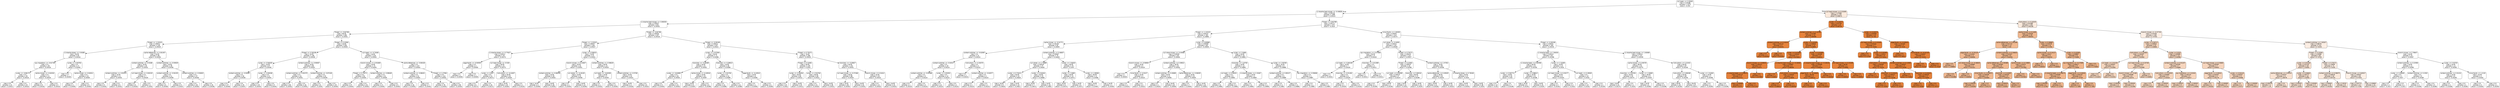 digraph Tree {
node [shape=box, style="filled, rounded", color="black", fontname=helvetica] ;
edge [fontname=helvetica] ;
0 [label="LLC-loads <= 2.20302\nmae = 0.25186\nsamples = 1575\nvalue = -0.254", fillcolor="#e5813900"] ;
1 [label="L1-dcache-load-misses <= -0.40828\nmae = 0.00118\nsamples = 1396\nvalue = -0.25414", fillcolor="#e5813900"] ;
0 -> 1 [labeldistance=2.5, labelangle=45, headlabel="True"] ;
2 [label="L1-dcache-load-misses <= -0.89293\nmae = 0.00027\nsamples = 921\nvalue = -0.25432", fillcolor="#e5813900"] ;
1 -> 2 ;
3 [label="Thread <= -0.82798\nmae = 9e-05\nsamples = 484\nvalue = -0.25451", fillcolor="#e5813900"] ;
2 -> 3 ;
4 [label="Thread <= -1.22315\nmae = 0.00011\nsamples = 129\nvalue = -0.25429", fillcolor="#e5813900"] ;
3 -> 4 ;
5 [label="L1-dcache-stores <= -0.9285\nmae = 3e-05\nsamples = 63\nvalue = -0.25416", fillcolor="#e5813900"] ;
4 -> 5 ;
6 [label="cpu-migrations <= -0.61748\nmae = 0.0\nsamples = 46\nvalue = -0.25416", fillcolor="#e5813900"] ;
5 -> 6 ;
7 [label="cycles <= -0.96173\nmae = 0.0\nsamples = 35\nvalue = -0.25416", fillcolor="#e5813900"] ;
6 -> 7 ;
8 [label="mae = 0.0\nsamples = 12\nvalue = -0.25417", fillcolor="#e5813900"] ;
7 -> 8 ;
9 [label="mae = 0.0\nsamples = 23\nvalue = -0.25416", fillcolor="#e5813900"] ;
7 -> 9 ;
10 [label="cache-misses <= -0.62034\nmae = 0.0\nsamples = 11\nvalue = -0.25416", fillcolor="#e5813900"] ;
6 -> 10 ;
11 [label="mae = 0.0\nsamples = 8\nvalue = -0.25416", fillcolor="#e5813900"] ;
10 -> 11 ;
12 [label="mae = 0.0\nsamples = 3\nvalue = -0.25416", fillcolor="#e5813900"] ;
10 -> 12 ;
13 [label="cycles <= -0.93781\nmae = 0.0\nsamples = 17\nvalue = -0.25405", fillcolor="#e5813900"] ;
5 -> 13 ;
14 [label="mae = 0.0\nsamples = 7\nvalue = -0.25405", fillcolor="#e5813900"] ;
13 -> 14 ;
15 [label="cache-misses <= -0.62811\nmae = 0.0\nsamples = 10\nvalue = -0.25405", fillcolor="#e5813900"] ;
13 -> 15 ;
16 [label="mae = 0.0\nsamples = 1\nvalue = -0.25405", fillcolor="#e5813900"] ;
15 -> 16 ;
17 [label="mae = 0.0\nsamples = 9\nvalue = -0.25405", fillcolor="#e5813900"] ;
15 -> 17 ;
18 [label="cache-references <= -0.81457\nmae = 2e-05\nsamples = 66\nvalue = -0.25436", fillcolor="#e5813900"] ;
4 -> 18 ;
19 [label="context-switches <= -0.9188\nmae = 1e-05\nsamples = 18\nvalue = -0.25431", fillcolor="#e5813900"] ;
18 -> 19 ;
20 [label="context-switches <= -0.92321\nmae = 1e-05\nsamples = 11\nvalue = -0.25432", fillcolor="#e5813900"] ;
19 -> 20 ;
21 [label="mae = 0.0\nsamples = 5\nvalue = -0.25432", fillcolor="#e5813900"] ;
20 -> 21 ;
22 [label="mae = 0.0\nsamples = 6\nvalue = -0.25431", fillcolor="#e5813900"] ;
20 -> 22 ;
23 [label="LLC-load-misses <= -0.65233\nmae = 0.0\nsamples = 7\nvalue = -0.25429", fillcolor="#e5813900"] ;
19 -> 23 ;
24 [label="mae = 0.0\nsamples = 6\nvalue = -0.25429", fillcolor="#e5813900"] ;
23 -> 24 ;
25 [label="mae = 0.0\nsamples = 1\nvalue = -0.2543", fillcolor="#e5813900"] ;
23 -> 25 ;
26 [label="context-switches <= -0.93929\nmae = 1e-05\nsamples = 48\nvalue = -0.25436", fillcolor="#e5813900"] ;
18 -> 26 ;
27 [label="context-switches <= -0.94155\nmae = 0.0\nsamples = 11\nvalue = -0.25438", fillcolor="#e5813900"] ;
26 -> 27 ;
28 [label="mae = 0.0\nsamples = 6\nvalue = -0.25438", fillcolor="#e5813900"] ;
27 -> 28 ;
29 [label="mae = 0.0\nsamples = 5\nvalue = -0.25437", fillcolor="#e5813900"] ;
27 -> 29 ;
30 [label="context-switches <= -0.93653\nmae = 0.0\nsamples = 37\nvalue = -0.25436", fillcolor="#e5813900"] ;
26 -> 30 ;
31 [label="mae = 0.0\nsamples = 18\nvalue = -0.25436", fillcolor="#e5813900"] ;
30 -> 31 ;
32 [label="mae = 0.0\nsamples = 19\nvalue = -0.25436", fillcolor="#e5813900"] ;
30 -> 32 ;
33 [label="Thread <= 0.22581\nmae = 2e-05\nsamples = 355\nvalue = -0.25453", fillcolor="#e5813900"] ;
3 -> 33 ;
34 [label="Thread <= -0.30108\nmae = 2e-05\nsamples = 136\nvalue = -0.25449", fillcolor="#e5813900"] ;
33 -> 34 ;
35 [label="cycles <= -0.94045\nmae = 1e-05\nsamples = 67\nvalue = -0.25448", fillcolor="#e5813900"] ;
34 -> 35 ;
36 [label="context-switches <= -0.92997\nmae = 0.0\nsamples = 46\nvalue = -0.25448", fillcolor="#e5813900"] ;
35 -> 36 ;
37 [label="mae = 0.0\nsamples = 27\nvalue = -0.25448", fillcolor="#e5813900"] ;
36 -> 37 ;
38 [label="mae = 0.0\nsamples = 19\nvalue = -0.25447", fillcolor="#e5813900"] ;
36 -> 38 ;
39 [label="cycles <= -0.93038\nmae = 0.0\nsamples = 21\nvalue = -0.25444", fillcolor="#e5813900"] ;
35 -> 39 ;
40 [label="mae = 0.0\nsamples = 16\nvalue = -0.25444", fillcolor="#e5813900"] ;
39 -> 40 ;
41 [label="mae = 0.0\nsamples = 5\nvalue = -0.25444", fillcolor="#e5813900"] ;
39 -> 41 ;
42 [label="context-switches <= -0.90067\nmae = 1e-05\nsamples = 69\nvalue = -0.25451", fillcolor="#e5813900"] ;
34 -> 42 ;
43 [label="context-switches <= -0.92375\nmae = 0.0\nsamples = 44\nvalue = -0.25451", fillcolor="#e5813900"] ;
42 -> 43 ;
44 [label="mae = 0.0\nsamples = 28\nvalue = -0.25452", fillcolor="#e5813900"] ;
43 -> 44 ;
45 [label="mae = 0.0\nsamples = 16\nvalue = -0.25451", fillcolor="#e5813900"] ;
43 -> 45 ;
46 [label="context-switches <= -0.87428\nmae = 0.0\nsamples = 25\nvalue = -0.25449", fillcolor="#e5813900"] ;
42 -> 46 ;
47 [label="mae = 0.0\nsamples = 6\nvalue = -0.2545", fillcolor="#e5813900"] ;
46 -> 47 ;
48 [label="mae = 0.0\nsamples = 19\nvalue = -0.25449", fillcolor="#e5813900"] ;
46 -> 48 ;
49 [label="LLC-loads <= -0.73282\nmae = 1e-05\nsamples = 219\nvalue = -0.25454", fillcolor="#e5813900"] ;
33 -> 49 ;
50 [label="branch-misses <= -0.91669\nmae = 1e-05\nsamples = 72\nvalue = -0.25454", fillcolor="#e5813900"] ;
49 -> 50 ;
51 [label="Thread <= 0.75271\nmae = 0.0\nsamples = 50\nvalue = -0.25454", fillcolor="#e5813900"] ;
50 -> 51 ;
52 [label="mae = 0.0\nsamples = 27\nvalue = -0.25454", fillcolor="#e5813900"] ;
51 -> 52 ;
53 [label="mae = 0.0\nsamples = 23\nvalue = -0.25455", fillcolor="#e5813900"] ;
51 -> 53 ;
54 [label="context-switches <= -0.89648\nmae = 0.0\nsamples = 22\nvalue = -0.25455", fillcolor="#e5813900"] ;
50 -> 54 ;
55 [label="mae = 0.0\nsamples = 17\nvalue = -0.25455", fillcolor="#e5813900"] ;
54 -> 55 ;
56 [label="mae = 0.0\nsamples = 5\nvalue = -0.25455", fillcolor="#e5813900"] ;
54 -> 56 ;
57 [label="cache-references <= -0.80428\nmae = 0.0\nsamples = 147\nvalue = -0.25453", fillcolor="#e5813900"] ;
49 -> 57 ;
58 [label="context-switches <= -0.88401\nmae = 0.0\nsamples = 23\nvalue = -0.25452", fillcolor="#e5813900"] ;
57 -> 58 ;
59 [label="mae = 0.0\nsamples = 16\nvalue = -0.25452", fillcolor="#e5813900"] ;
58 -> 59 ;
60 [label="mae = 0.0\nsamples = 7\nvalue = -0.25452", fillcolor="#e5813900"] ;
58 -> 60 ;
61 [label="Thread <= 1.27961\nmae = 0.0\nsamples = 124\nvalue = -0.25453", fillcolor="#e5813900"] ;
57 -> 61 ;
62 [label="mae = 0.0\nsamples = 76\nvalue = -0.25453", fillcolor="#e5813900"] ;
61 -> 62 ;
63 [label="mae = 0.0\nsamples = 48\nvalue = -0.25454", fillcolor="#e5813900"] ;
61 -> 63 ;
64 [label="Thread <= -0.82798\nmae = 0.00032\nsamples = 437\nvalue = -0.25418", fillcolor="#e5813900"] ;
2 -> 64 ;
65 [label="Thread <= -1.22315\nmae = 0.00037\nsamples = 100\nvalue = -0.25327", fillcolor="#e5813900"] ;
64 -> 65 ;
66 [label="L1-dcache-stores <= -0.77627\nmae = 0.00011\nsamples = 43\nvalue = -0.25272", fillcolor="#e5813900"] ;
65 -> 66 ;
67 [label="page-faults <= -0.50559\nmae = 0.0\nsamples = 2\nvalue = -0.25405", fillcolor="#e5813900"] ;
66 -> 67 ;
68 [label="mae = 0.0\nsamples = 1\nvalue = -0.25405", fillcolor="#e5813900"] ;
67 -> 68 ;
69 [label="mae = 0.0\nsamples = 1\nvalue = -0.25405", fillcolor="#e5813900"] ;
67 -> 69 ;
70 [label="LLC-load-misses <= -0.528\nmae = 5e-05\nsamples = 41\nvalue = -0.25272", fillcolor="#e5813900"] ;
66 -> 70 ;
71 [label="cycles <= -0.657\nmae = 0.0\nsamples = 21\nvalue = -0.25272", fillcolor="#e5813900"] ;
70 -> 71 ;
72 [label="mae = 0.0\nsamples = 6\nvalue = -0.25273", fillcolor="#e5813900"] ;
71 -> 72 ;
73 [label="mae = 0.0\nsamples = 15\nvalue = -0.25272", fillcolor="#e5813900"] ;
71 -> 73 ;
74 [label="instructions <= -0.41837\nmae = 3e-05\nsamples = 20\nvalue = -0.25264", fillcolor="#e5813900"] ;
70 -> 74 ;
75 [label="mae = 1e-05\nsamples = 19\nvalue = -0.25264", fillcolor="#e5813900"] ;
74 -> 75 ;
76 [label="mae = 0.0\nsamples = 1\nvalue = -0.25225", fillcolor="#e5813900"] ;
74 -> 76 ;
77 [label="cycles <= -0.59023\nmae = 7e-05\nsamples = 57\nvalue = -0.25351", fillcolor="#e5813900"] ;
65 -> 77 ;
78 [label="branch-misses <= 0.24607\nmae = 2e-05\nsamples = 44\nvalue = -0.25351", fillcolor="#e5813900"] ;
77 -> 78 ;
79 [label="context-switches <= -0.66539\nmae = 1e-05\nsamples = 29\nvalue = -0.25352", fillcolor="#e5813900"] ;
78 -> 79 ;
80 [label="mae = 1e-05\nsamples = 3\nvalue = -0.25356", fillcolor="#e5813900"] ;
79 -> 80 ;
81 [label="mae = 1e-05\nsamples = 26\nvalue = -0.25352", fillcolor="#e5813900"] ;
79 -> 81 ;
82 [label="LLC-stores <= -0.19105\nmae = 1e-05\nsamples = 15\nvalue = -0.25348", fillcolor="#e5813900"] ;
78 -> 82 ;
83 [label="mae = 0.0\nsamples = 1\nvalue = -0.25354", fillcolor="#e5813900"] ;
82 -> 83 ;
84 [label="mae = 1e-05\nsamples = 14\nvalue = -0.25348", fillcolor="#e5813900"] ;
82 -> 84 ;
85 [label="context-switches <= -0.58629\nmae = 3e-05\nsamples = 13\nvalue = -0.25325", fillcolor="#e5813900"] ;
77 -> 85 ;
86 [label="LLC-loads <= -0.63358\nmae = 1e-05\nsamples = 3\nvalue = -0.25335", fillcolor="#e5813900"] ;
85 -> 86 ;
87 [label="mae = 0.0\nsamples = 1\nvalue = -0.25332", fillcolor="#e5813900"] ;
86 -> 87 ;
88 [label="mae = 0.0\nsamples = 2\nvalue = -0.25335", fillcolor="#e5813900"] ;
86 -> 88 ;
89 [label="context-switches <= -0.5706\nmae = 1e-05\nsamples = 10\nvalue = -0.25324", fillcolor="#e5813900"] ;
85 -> 89 ;
90 [label="mae = 1e-05\nsamples = 4\nvalue = -0.25326", fillcolor="#e5813900"] ;
89 -> 90 ;
91 [label="mae = 0.0\nsamples = 6\nvalue = -0.25324", fillcolor="#e5813900"] ;
89 -> 91 ;
92 [label="Thread <= -0.30108\nmae = 0.00011\nsamples = 337\nvalue = -0.25421", fillcolor="#e5813900"] ;
64 -> 92 ;
93 [label="cycles <= -0.57594\nmae = 5e-05\nsamples = 71\nvalue = -0.25396", fillcolor="#e5813900"] ;
92 -> 93 ;
94 [label="branches <= -0.28268\nmae = 2e-05\nsamples = 41\nvalue = -0.25402", fillcolor="#e5813900"] ;
93 -> 94 ;
95 [label="cycles <= -0.62885\nmae = 0.0\nsamples = 26\nvalue = -0.25403", fillcolor="#e5813900"] ;
94 -> 95 ;
96 [label="mae = 0.0\nsamples = 5\nvalue = -0.25403", fillcolor="#e5813900"] ;
95 -> 96 ;
97 [label="mae = 0.0\nsamples = 21\nvalue = -0.25403", fillcolor="#e5813900"] ;
95 -> 97 ;
98 [label="cache-misses <= -0.40916\nmae = 1e-05\nsamples = 15\nvalue = -0.25397", fillcolor="#e5813900"] ;
94 -> 98 ;
99 [label="mae = 1e-05\nsamples = 9\nvalue = -0.25397", fillcolor="#e5813900"] ;
98 -> 99 ;
100 [label="mae = 0.0\nsamples = 6\nvalue = -0.25396", fillcolor="#e5813900"] ;
98 -> 100 ;
101 [label="branches <= -0.39813\nmae = 1e-05\nsamples = 30\nvalue = -0.25389", fillcolor="#e5813900"] ;
93 -> 101 ;
102 [label="cycles <= -0.52781\nmae = 0.0\nsamples = 24\nvalue = -0.25389", fillcolor="#e5813900"] ;
101 -> 102 ;
103 [label="mae = 0.0\nsamples = 12\nvalue = -0.25389", fillcolor="#e5813900"] ;
102 -> 103 ;
104 [label="mae = 0.0\nsamples = 12\nvalue = -0.25389", fillcolor="#e5813900"] ;
102 -> 104 ;
105 [label="page-faults <= -0.43522\nmae = 1e-05\nsamples = 6\nvalue = -0.25395", fillcolor="#e5813900"] ;
101 -> 105 ;
106 [label="mae = 0.0\nsamples = 1\nvalue = -0.25393", fillcolor="#e5813900"] ;
105 -> 106 ;
107 [label="mae = 0.0\nsamples = 5\nvalue = -0.25395", fillcolor="#e5813900"] ;
105 -> 107 ;
108 [label="Thread <= 0.75271\nmae = 7e-05\nsamples = 266\nvalue = -0.25423", fillcolor="#e5813900"] ;
92 -> 108 ;
109 [label="Thread <= 0.22581\nmae = 5e-05\nsamples = 135\nvalue = -0.2542", fillcolor="#e5813900"] ;
108 -> 109 ;
110 [label="cycles <= -0.56354\nmae = 3e-05\nsamples = 66\nvalue = -0.25412", fillcolor="#e5813900"] ;
109 -> 110 ;
111 [label="mae = 0.0\nsamples = 23\nvalue = -0.2542", fillcolor="#e5813900"] ;
110 -> 111 ;
112 [label="mae = 1e-05\nsamples = 43\nvalue = -0.25411", fillcolor="#e5813900"] ;
110 -> 112 ;
113 [label="cycles <= -0.52764\nmae = 3e-05\nsamples = 69\nvalue = -0.25421", fillcolor="#e5813900"] ;
109 -> 113 ;
114 [label="mae = 0.0\nsamples = 21\nvalue = -0.25428", fillcolor="#e5813900"] ;
113 -> 114 ;
115 [label="mae = 1e-05\nsamples = 48\nvalue = -0.25421", fillcolor="#e5813900"] ;
113 -> 115 ;
116 [label="branches <= -0.35827\nmae = 4e-05\nsamples = 131\nvalue = -0.25431", fillcolor="#e5813900"] ;
108 -> 116 ;
117 [label="LLC-load-misses <= -0.37466\nmae = 3e-05\nsamples = 88\nvalue = -0.25434", fillcolor="#e5813900"] ;
116 -> 117 ;
118 [label="mae = 1e-05\nsamples = 46\nvalue = -0.25435", fillcolor="#e5813900"] ;
117 -> 118 ;
119 [label="mae = 1e-05\nsamples = 42\nvalue = -0.25431", fillcolor="#e5813900"] ;
117 -> 119 ;
120 [label="branch-misses <= 0.31612\nmae = 1e-05\nsamples = 43\nvalue = -0.25423", fillcolor="#e5813900"] ;
116 -> 120 ;
121 [label="mae = 0.0\nsamples = 12\nvalue = -0.25425", fillcolor="#e5813900"] ;
120 -> 121 ;
122 [label="mae = 1e-05\nsamples = 31\nvalue = -0.25423", fillcolor="#e5813900"] ;
120 -> 122 ;
123 [label="Thread <= -0.82798\nmae = 0.00171\nsamples = 475\nvalue = -0.2524", fillcolor="#e5813900"] ;
1 -> 123 ;
124 [label="Thread <= -1.22315\nmae = 0.00222\nsamples = 161\nvalue = -0.24892", fillcolor="#e5813900"] ;
123 -> 124 ;
125 [label="cache-misses <= -0.31771\nmae = 0.00192\nsamples = 92\nvalue = -0.24635", fillcolor="#e5813900"] ;
124 -> 125 ;
126 [label="context-switches <= -0.62997\nmae = 0.0\nsamples = 22\nvalue = -0.25224", fillcolor="#e5813900"] ;
125 -> 126 ;
127 [label="context-switches <= -0.63317\nmae = 0.0\nsamples = 19\nvalue = -0.25224", fillcolor="#e5813900"] ;
126 -> 127 ;
128 [label="context-switches <= -0.63388\nmae = 0.0\nsamples = 5\nvalue = -0.25224", fillcolor="#e5813900"] ;
127 -> 128 ;
129 [label="mae = 0.0\nsamples = 1\nvalue = -0.25225", fillcolor="#e5813900"] ;
128 -> 129 ;
130 [label="mae = 0.0\nsamples = 4\nvalue = -0.25224", fillcolor="#e5813900"] ;
128 -> 130 ;
131 [label="cycles <= -0.55351\nmae = 0.0\nsamples = 14\nvalue = -0.25224", fillcolor="#e5813900"] ;
127 -> 131 ;
132 [label="mae = 0.0\nsamples = 12\nvalue = -0.25224", fillcolor="#e5813900"] ;
131 -> 132 ;
133 [label="mae = 0.0\nsamples = 2\nvalue = -0.25224", fillcolor="#e5813900"] ;
131 -> 133 ;
134 [label="instructions <= -0.26375\nmae = 0.0\nsamples = 3\nvalue = -0.25223", fillcolor="#e5813900"] ;
126 -> 134 ;
135 [label="mae = 0.0\nsamples = 1\nvalue = -0.25222", fillcolor="#e5813900"] ;
134 -> 135 ;
136 [label="context-switches <= -0.62977\nmae = 0.0\nsamples = 2\nvalue = -0.25223", fillcolor="#e5813900"] ;
134 -> 136 ;
137 [label="mae = 0.0\nsamples = 1\nvalue = -0.25223", fillcolor="#e5813900"] ;
136 -> 137 ;
138 [label="mae = 0.0\nsamples = 1\nvalue = -0.25223", fillcolor="#e5813900"] ;
136 -> 138 ;
139 [label="context-switches <= 0.46837\nmae = 0.00067\nsamples = 70\nvalue = -0.24628", fillcolor="#e5813900"] ;
125 -> 139 ;
140 [label="LLC-stores <= 1.73889\nmae = 0.00019\nsamples = 47\nvalue = -0.24635", fillcolor="#e5813900"] ;
139 -> 140 ;
141 [label="cycles <= 0.70221\nmae = 3e-05\nsamples = 24\nvalue = -0.24628", fillcolor="#e5813900"] ;
140 -> 141 ;
142 [label="mae = 1e-05\nsamples = 9\nvalue = -0.24633", fillcolor="#e5813900"] ;
141 -> 142 ;
143 [label="mae = 1e-05\nsamples = 15\nvalue = -0.24627", fillcolor="#e5813900"] ;
141 -> 143 ;
144 [label="cycles <= 0.61944\nmae = 2e-05\nsamples = 23\nvalue = -0.24668", fillcolor="#e5813900"] ;
140 -> 144 ;
145 [label="mae = 1e-05\nsamples = 7\nvalue = -0.24672", fillcolor="#e5813900"] ;
144 -> 145 ;
146 [label="mae = 1e-05\nsamples = 16\nvalue = -0.24667", fillcolor="#e5813900"] ;
144 -> 146 ;
147 [label="cycles <= 1.04643\nmae = 4e-05\nsamples = 23\nvalue = -0.2447", fillcolor="#e5813900"] ;
139 -> 147 ;
148 [label="cycles <= 1.0383\nmae = 2e-05\nsamples = 12\nvalue = -0.24472", fillcolor="#e5813900"] ;
147 -> 148 ;
149 [label="mae = 1e-05\nsamples = 6\nvalue = -0.24474", fillcolor="#e5813900"] ;
148 -> 149 ;
150 [label="mae = 1e-05\nsamples = 6\nvalue = -0.24471", fillcolor="#e5813900"] ;
148 -> 150 ;
151 [label="cycles <= 1.05584\nmae = 3e-05\nsamples = 11\nvalue = -0.24466", fillcolor="#e5813900"] ;
147 -> 151 ;
152 [label="mae = 1e-05\nsamples = 7\nvalue = -0.24467", fillcolor="#e5813900"] ;
151 -> 152 ;
153 [label="mae = 2e-05\nsamples = 4\nvalue = -0.24459", fillcolor="#e5813900"] ;
151 -> 153 ;
154 [label="cycles <= 0.83986\nmae = 0.00058\nsamples = 69\nvalue = -0.25003", fillcolor="#e5813900"] ;
124 -> 154 ;
155 [label="LLC-store-misses <= -0.34585\nmae = 0.00035\nsamples = 49\nvalue = -0.25004", fillcolor="#e5813900"] ;
154 -> 155 ;
156 [label="branch-misses <= -0.56963\nmae = 1e-05\nsamples = 5\nvalue = -0.25324", fillcolor="#e5813900"] ;
155 -> 156 ;
157 [label="mae = 0.0\nsamples = 1\nvalue = -0.25329", fillcolor="#e5813900"] ;
156 -> 157 ;
158 [label="minor-faults <= -0.5227\nmae = 1e-05\nsamples = 4\nvalue = -0.25323", fillcolor="#e5813900"] ;
156 -> 158 ;
159 [label="mae = 0.0\nsamples = 1\nvalue = -0.25324", fillcolor="#e5813900"] ;
158 -> 159 ;
160 [label="mae = 0.0\nsamples = 3\nvalue = -0.25323", fillcolor="#e5813900"] ;
158 -> 160 ;
161 [label="context-switches <= 0.49922\nmae = 3e-05\nsamples = 44\nvalue = -0.25004", fillcolor="#e5813900"] ;
155 -> 161 ;
162 [label="context-switches <= 0.43698\nmae = 2e-05\nsamples = 21\nvalue = -0.25006", fillcolor="#e5813900"] ;
161 -> 162 ;
163 [label="mae = 0.0\nsamples = 1\nvalue = -0.25025", fillcolor="#e5813900"] ;
162 -> 163 ;
164 [label="mae = 2e-05\nsamples = 20\nvalue = -0.25006", fillcolor="#e5813900"] ;
162 -> 164 ;
165 [label="cache-references <= -0.06005\nmae = 1e-05\nsamples = 23\nvalue = -0.25003", fillcolor="#e5813900"] ;
161 -> 165 ;
166 [label="mae = 0.0\nsamples = 7\nvalue = -0.25004", fillcolor="#e5813900"] ;
165 -> 166 ;
167 [label="mae = 1e-05\nsamples = 16\nvalue = -0.25002", fillcolor="#e5813900"] ;
165 -> 167 ;
168 [label="cycles <= 1.0468\nmae = 2e-05\nsamples = 20\nvalue = -0.24891", fillcolor="#e5813900"] ;
154 -> 168 ;
169 [label="branches <= 1.10792\nmae = 1e-05\nsamples = 12\nvalue = -0.24892", fillcolor="#e5813900"] ;
168 -> 169 ;
170 [label="LLC-loads <= 0.09201\nmae = 0.0\nsamples = 8\nvalue = -0.24892", fillcolor="#e5813900"] ;
169 -> 170 ;
171 [label="mae = 0.0\nsamples = 6\nvalue = -0.24892", fillcolor="#e5813900"] ;
170 -> 171 ;
172 [label="mae = 0.0\nsamples = 2\nvalue = -0.24891", fillcolor="#e5813900"] ;
170 -> 172 ;
173 [label="L1-dcache-stores <= 2.15467\nmae = 1e-05\nsamples = 4\nvalue = -0.24893", fillcolor="#e5813900"] ;
169 -> 173 ;
174 [label="mae = 0.0\nsamples = 3\nvalue = -0.24893", fillcolor="#e5813900"] ;
173 -> 174 ;
175 [label="mae = 0.0\nsamples = 1\nvalue = -0.24895", fillcolor="#e5813900"] ;
173 -> 175 ;
176 [label="cycles <= 1.05784\nmae = 1e-05\nsamples = 8\nvalue = -0.24889", fillcolor="#e5813900"] ;
168 -> 176 ;
177 [label="context-switches <= 0.85227\nmae = 0.0\nsamples = 6\nvalue = -0.24889", fillcolor="#e5813900"] ;
176 -> 177 ;
178 [label="mae = 0.0\nsamples = 2\nvalue = -0.2489", fillcolor="#e5813900"] ;
177 -> 178 ;
179 [label="mae = 0.0\nsamples = 4\nvalue = -0.24889", fillcolor="#e5813900"] ;
177 -> 179 ;
180 [label="cpu-migrations <= -0.59696\nmae = 0.0\nsamples = 2\nvalue = -0.24887", fillcolor="#e5813900"] ;
176 -> 180 ;
181 [label="mae = 0.0\nsamples = 1\nvalue = -0.24887", fillcolor="#e5813900"] ;
180 -> 181 ;
182 [label="mae = 0.0\nsamples = 1\nvalue = -0.24887", fillcolor="#e5813900"] ;
180 -> 182 ;
183 [label="minor-faults <= 1.00355\nmae = 0.00052\nsamples = 314\nvalue = -0.25274", fillcolor="#e5813900"] ;
123 -> 183 ;
184 [label="LLC-stores <= -0.4055\nmae = 0.00021\nsamples = 131\nvalue = -0.25328", fillcolor="#e5813900"] ;
183 -> 184 ;
185 [label="cpu-migrations <= -0.37858\nmae = 5e-05\nsamples = 9\nvalue = -0.25429", fillcolor="#e5813900"] ;
184 -> 185 ;
186 [label="LLC-loads <= -0.56108\nmae = 1e-05\nsamples = 7\nvalue = -0.25429", fillcolor="#e5813900"] ;
185 -> 186 ;
187 [label="mae = 0.0\nsamples = 1\nvalue = -0.25421", fillcolor="#e5813900"] ;
186 -> 187 ;
188 [label="branches <= -0.51492\nmae = 0.0\nsamples = 6\nvalue = -0.25429", fillcolor="#e5813900"] ;
186 -> 188 ;
189 [label="mae = 0.0\nsamples = 1\nvalue = -0.25429", fillcolor="#e5813900"] ;
188 -> 189 ;
190 [label="mae = 0.0\nsamples = 5\nvalue = -0.25429", fillcolor="#e5813900"] ;
188 -> 190 ;
191 [label="branches <= -0.51389\nmae = 0.0\nsamples = 2\nvalue = -0.25411", fillcolor="#e5813900"] ;
185 -> 191 ;
192 [label="mae = 0.0\nsamples = 1\nvalue = -0.25411", fillcolor="#e5813900"] ;
191 -> 192 ;
193 [label="mae = 0.0\nsamples = 1\nvalue = -0.25411", fillcolor="#e5813900"] ;
191 -> 193 ;
194 [label="Thread <= 0.75271\nmae = 0.00015\nsamples = 122\nvalue = -0.25327", fillcolor="#e5813900"] ;
184 -> 194 ;
195 [label="Thread <= 0.22581\nmae = 0.00015\nsamples = 32\nvalue = -0.25298", fillcolor="#e5813900"] ;
194 -> 195 ;
196 [label="LLC-loads <= 0.05599\nmae = 0.00013\nsamples = 5\nvalue = -0.25247", fillcolor="#e5813900"] ;
195 -> 196 ;
197 [label="mae = 0.0\nsamples = 1\nvalue = -0.25199", fillcolor="#e5813900"] ;
196 -> 197 ;
198 [label="mae = 4e-05\nsamples = 4\nvalue = -0.25248", fillcolor="#e5813900"] ;
196 -> 198 ;
199 [label="branches <= 0.90016\nmae = 6e-05\nsamples = 27\nvalue = -0.25298", fillcolor="#e5813900"] ;
195 -> 199 ;
200 [label="mae = 1e-05\nsamples = 12\nvalue = -0.2531", fillcolor="#e5813900"] ;
199 -> 200 ;
201 [label="mae = 1e-05\nsamples = 15\nvalue = -0.25297", fillcolor="#e5813900"] ;
199 -> 201 ;
202 [label="context-switches <= 1.47351\nmae = 7e-05\nsamples = 90\nvalue = -0.25336", fillcolor="#e5813900"] ;
194 -> 202 ;
203 [label="cache-references <= 0.45929\nmae = 3e-05\nsamples = 43\nvalue = -0.25324", fillcolor="#e5813900"] ;
202 -> 203 ;
204 [label="mae = 2e-05\nsamples = 21\nvalue = -0.25328", fillcolor="#e5813900"] ;
203 -> 204 ;
205 [label="mae = 1e-05\nsamples = 22\nvalue = -0.25323", fillcolor="#e5813900"] ;
203 -> 205 ;
206 [label="L1-dcache-stores <= 0.78346\nmae = 2e-05\nsamples = 47\nvalue = -0.2534", fillcolor="#e5813900"] ;
202 -> 206 ;
207 [label="mae = 1e-05\nsamples = 11\nvalue = -0.25343", fillcolor="#e5813900"] ;
206 -> 207 ;
208 [label="mae = 1e-05\nsamples = 36\nvalue = -0.2534", fillcolor="#e5813900"] ;
206 -> 208 ;
209 [label="Thread <= -0.30108\nmae = 0.00031\nsamples = 183\nvalue = -0.25244", fillcolor="#e5813900"] ;
183 -> 209 ;
210 [label="L1-dcache-loads <= 1.50034\nmae = 0.00014\nsamples = 62\nvalue = -0.25188", fillcolor="#e5813900"] ;
209 -> 210 ;
211 [label="L1-dcache-loads <= 0.82596\nmae = 6e-05\nsamples = 41\nvalue = -0.25193", fillcolor="#e5813900"] ;
210 -> 211 ;
212 [label="cycles <= 0.83774\nmae = 1e-05\nsamples = 20\nvalue = -0.252", fillcolor="#e5813900"] ;
211 -> 212 ;
213 [label="mae = 0.0\nsamples = 13\nvalue = -0.252", fillcolor="#e5813900"] ;
212 -> 213 ;
214 [label="mae = 0.0\nsamples = 7\nvalue = -0.25199", fillcolor="#e5813900"] ;
212 -> 214 ;
215 [label="cycles <= 0.88612\nmae = 2e-05\nsamples = 21\nvalue = -0.25188", fillcolor="#e5813900"] ;
211 -> 215 ;
216 [label="mae = 1e-05\nsamples = 6\nvalue = -0.25191", fillcolor="#e5813900"] ;
215 -> 216 ;
217 [label="mae = 1e-05\nsamples = 15\nvalue = -0.25187", fillcolor="#e5813900"] ;
215 -> 217 ;
218 [label="cycles <= 1.13269\nmae = 1e-05\nsamples = 21\nvalue = -0.2516", fillcolor="#e5813900"] ;
210 -> 218 ;
219 [label="LLC-load-misses <= 0.25277\nmae = 1e-05\nsamples = 6\nvalue = -0.25161", fillcolor="#e5813900"] ;
218 -> 219 ;
220 [label="mae = 0.0\nsamples = 4\nvalue = -0.25161", fillcolor="#e5813900"] ;
219 -> 220 ;
221 [label="mae = 0.0\nsamples = 2\nvalue = -0.2516", fillcolor="#e5813900"] ;
219 -> 221 ;
222 [label="LLC-loads <= 0.19928\nmae = 0.0\nsamples = 15\nvalue = -0.2516", fillcolor="#e5813900"] ;
218 -> 222 ;
223 [label="mae = 0.0\nsamples = 13\nvalue = -0.2516", fillcolor="#e5813900"] ;
222 -> 223 ;
224 [label="mae = 0.0\nsamples = 2\nvalue = -0.25159", fillcolor="#e5813900"] ;
222 -> 224 ;
225 [label="L1-dcache-load-misses <= 1.63069\nmae = 0.00014\nsamples = 121\nvalue = -0.25249", fillcolor="#e5813900"] ;
209 -> 225 ;
226 [label="cache-misses <= 0.45078\nmae = 9e-05\nsamples = 34\nvalue = -0.25275", fillcolor="#e5813900"] ;
225 -> 226 ;
227 [label="branches <= 0.87051\nmae = 2e-05\nsamples = 25\nvalue = -0.25274", fillcolor="#e5813900"] ;
226 -> 227 ;
228 [label="mae = 1e-05\nsamples = 24\nvalue = -0.25275", fillcolor="#e5813900"] ;
227 -> 228 ;
229 [label="mae = 0.0\nsamples = 1\nvalue = -0.2525", fillcolor="#e5813900"] ;
227 -> 229 ;
230 [label="cycles <= 1.23083\nmae = 4e-05\nsamples = 9\nvalue = -0.25307", fillcolor="#e5813900"] ;
226 -> 230 ;
231 [label="mae = 1e-05\nsamples = 6\nvalue = -0.25308", fillcolor="#e5813900"] ;
230 -> 231 ;
232 [label="mae = 0.0\nsamples = 3\nvalue = -0.25298", fillcolor="#e5813900"] ;
230 -> 232 ;
233 [label="instructions <= 2.22431\nmae = 6e-05\nsamples = 87\nvalue = -0.25246", fillcolor="#e5813900"] ;
225 -> 233 ;
234 [label="instructions <= 0.98268\nmae = 5e-05\nsamples = 85\nvalue = -0.25246", fillcolor="#e5813900"] ;
233 -> 234 ;
235 [label="mae = 3e-05\nsamples = 18\nvalue = -0.25238", fillcolor="#e5813900"] ;
234 -> 235 ;
236 [label="mae = 5e-05\nsamples = 67\nvalue = -0.25247", fillcolor="#e5813900"] ;
234 -> 236 ;
237 [label="cycles <= 1.31063\nmae = 1e-05\nsamples = 2\nvalue = -0.25298", fillcolor="#e5813900"] ;
233 -> 237 ;
238 [label="mae = 0.0\nsamples = 1\nvalue = -0.25299", fillcolor="#e5813900"] ;
237 -> 238 ;
239 [label="mae = 0.0\nsamples = 1\nvalue = -0.25296", fillcolor="#e5813900"] ;
237 -> 239 ;
240 [label="LLC-load-misses <= 0.23285\nmae = 1.47596\nsamples = 179\nvalue = 0.95873", fillcolor="#e581392c"] ;
0 -> 240 [labeldistance=2.5, labelangle=-45, headlabel="False"] ;
241 [label="cycles <= 0.42071\nmae = 0.02726\nsamples = 24\nvalue = 6.69734", fillcolor="#e58139fd"] ;
240 -> 241 ;
242 [label="context-switches <= 0.10765\nmae = 0.01495\nsamples = 14\nvalue = 6.68489", fillcolor="#e58139fd"] ;
241 -> 242 ;
243 [label="context-switches <= 0.10315\nmae = 0.00115\nsamples = 2\nvalue = 6.63151", fillcolor="#e58139fb"] ;
242 -> 243 ;
244 [label="mae = 0.0\nsamples = 1\nvalue = 6.63036", fillcolor="#e58139fb"] ;
243 -> 244 ;
245 [label="mae = 0.0\nsamples = 1\nvalue = 6.63265", fillcolor="#e58139fb"] ;
243 -> 245 ;
246 [label="cycles <= 0.41555\nmae = 0.00843\nsamples = 12\nvalue = 6.6859", fillcolor="#e58139fd"] ;
242 -> 246 ;
247 [label="cycles <= 0.41389\nmae = 0.00522\nsamples = 7\nvalue = 6.67859", fillcolor="#e58139fd"] ;
246 -> 247 ;
248 [label="branch-misses <= -0.69041\nmae = 0.00221\nsamples = 4\nvalue = 6.674", fillcolor="#e58139fc"] ;
247 -> 248 ;
249 [label="L1-dcache-loads <= 0.58972\nmae = 0.00113\nsamples = 3\nvalue = 6.67317", fillcolor="#e58139fc"] ;
248 -> 249 ;
250 [label="mae = 0.00083\nsamples = 2\nvalue = 6.674", fillcolor="#e58139fc"] ;
249 -> 250 ;
251 [label="mae = 0.0\nsamples = 1\nvalue = 6.67143", fillcolor="#e58139fc"] ;
249 -> 251 ;
252 [label="mae = 0.0\nsamples = 1\nvalue = 6.67859", fillcolor="#e58139fd"] ;
248 -> 252 ;
253 [label="L1-dcache-load-misses <= -0.18482\nmae = 0.00067\nsamples = 3\nvalue = 6.68558", fillcolor="#e58139fd"] ;
247 -> 253 ;
254 [label="mae = 0.0\nsamples = 1\nvalue = 6.6842", fillcolor="#e58139fd"] ;
253 -> 254 ;
255 [label="instructions <= 0.10026\nmae = 0.00032\nsamples = 2\nvalue = 6.6859", fillcolor="#e58139fd"] ;
253 -> 255 ;
256 [label="mae = 0.0\nsamples = 1\nvalue = 6.68622", fillcolor="#e58139fd"] ;
255 -> 256 ;
257 [label="mae = 0.0\nsamples = 1\nvalue = 6.68558", fillcolor="#e58139fd"] ;
255 -> 257 ;
258 [label="cycles <= 0.41694\nmae = 0.00209\nsamples = 5\nvalue = 6.69522", fillcolor="#e58139fd"] ;
246 -> 258 ;
259 [label="L1-dcache-load-misses <= -0.18416\nmae = 0.00058\nsamples = 3\nvalue = 6.69504", fillcolor="#e58139fd"] ;
258 -> 259 ;
260 [label="page-faults <= -0.34803\nmae = 9e-05\nsamples = 2\nvalue = 6.69513", fillcolor="#e58139fd"] ;
259 -> 260 ;
261 [label="mae = 0.0\nsamples = 1\nvalue = 6.69522", fillcolor="#e58139fd"] ;
260 -> 261 ;
262 [label="mae = 0.0\nsamples = 1\nvalue = 6.69504", fillcolor="#e58139fd"] ;
260 -> 262 ;
263 [label="mae = 0.0\nsamples = 1\nvalue = 6.69348", fillcolor="#e58139fd"] ;
259 -> 263 ;
264 [label="LLC-load-misses <= 0.23199\nmae = 5e-05\nsamples = 2\nvalue = 6.6995", fillcolor="#e58139fd"] ;
258 -> 264 ;
265 [label="mae = 0.0\nsamples = 1\nvalue = 6.69945", fillcolor="#e58139fd"] ;
264 -> 265 ;
266 [label="mae = 0.0\nsamples = 1\nvalue = 6.69954", fillcolor="#e58139fd"] ;
264 -> 266 ;
267 [label="cycles <= 0.42573\nmae = 0.00406\nsamples = 10\nvalue = 6.734", fillcolor="#e58139ff"] ;
241 -> 267 ;
268 [label="LLC-load-misses <= 0.23164\nmae = 0.00161\nsamples = 7\nvalue = 6.73262", fillcolor="#e58139ff"] ;
267 -> 268 ;
269 [label="mae = 0.0\nsamples = 1\nvalue = 6.72793", fillcolor="#e58139fe"] ;
268 -> 269 ;
270 [label="cycles <= 0.42491\nmae = 0.0011\nsamples = 6\nvalue = 6.73312", fillcolor="#e58139ff"] ;
268 -> 270 ;
271 [label="instructions <= 0.10021\nmae = 0.00049\nsamples = 3\nvalue = 6.73234", fillcolor="#e58139fe"] ;
270 -> 271 ;
272 [label="mae = 0.0\nsamples = 1\nvalue = 6.73115", fillcolor="#e58139fe"] ;
271 -> 272 ;
273 [label="branches <= 0.23424\nmae = 0.00014\nsamples = 2\nvalue = 6.73248", fillcolor="#e58139ff"] ;
271 -> 273 ;
274 [label="mae = 0.0\nsamples = 1\nvalue = 6.73262", fillcolor="#e58139ff"] ;
273 -> 274 ;
275 [label="mae = 0.0\nsamples = 1\nvalue = 6.73234", fillcolor="#e58139fe"] ;
273 -> 275 ;
276 [label="context-switches <= 0.11992\nmae = 0.00037\nsamples = 3\nvalue = 6.73436", fillcolor="#e58139ff"] ;
270 -> 276 ;
277 [label="mae = 0.0\nsamples = 1\nvalue = 6.73363", fillcolor="#e58139ff"] ;
276 -> 277 ;
278 [label="branches <= 0.23421\nmae = 0.00018\nsamples = 2\nvalue = 6.73455", fillcolor="#e58139ff"] ;
276 -> 278 ;
279 [label="mae = 0.0\nsamples = 1\nvalue = 6.73436", fillcolor="#e58139ff"] ;
278 -> 279 ;
280 [label="mae = 0.0\nsamples = 1\nvalue = 6.73473", fillcolor="#e58139ff"] ;
278 -> 280 ;
281 [label="page-faults <= -0.45041\nmae = 0.00165\nsamples = 3\nvalue = 6.7419", fillcolor="#e58139ff"] ;
267 -> 281 ;
282 [label="mae = 0.0\nsamples = 1\nvalue = 6.74612", fillcolor="#e58139ff"] ;
281 -> 282 ;
283 [label="minor-faults <= -0.41132\nmae = 0.00037\nsamples = 2\nvalue = 6.74153", fillcolor="#e58139ff"] ;
281 -> 283 ;
284 [label="mae = 0.0\nsamples = 1\nvalue = 6.74116", fillcolor="#e58139ff"] ;
283 -> 284 ;
285 [label="mae = 0.0\nsamples = 1\nvalue = 6.7419", fillcolor="#e58139ff"] ;
283 -> 285 ;
286 [label="instructions <= 0.10245\nmae = 0.81389\nsamples = 155\nvalue = 0.94238", fillcolor="#e581392c"] ;
240 -> 286 ;
287 [label="cache-misses <= 0.1405\nmae = 0.04329\nsamples = 19\nvalue = 3.66343", fillcolor="#e581398f"] ;
286 -> 287 ;
288 [label="cache-references <= 2.05168\nmae = 0.01713\nsamples = 11\nvalue = 3.64", fillcolor="#e581398e"] ;
287 -> 288 ;
289 [label="page-faults <= -0.25125\nmae = 0.01041\nsamples = 3\nvalue = 3.60656", fillcolor="#e581398d"] ;
288 -> 289 ;
290 [label="mae = 0.0\nsamples = 1\nvalue = 3.58864", fillcolor="#e581398c"] ;
289 -> 290 ;
291 [label="LLC-store-misses <= -0.46843\nmae = 0.00666\nsamples = 2\nvalue = 3.61322", fillcolor="#e581398d"] ;
289 -> 291 ;
292 [label="mae = 0.0\nsamples = 1\nvalue = 3.61988", fillcolor="#e581398d"] ;
291 -> 292 ;
293 [label="mae = 0.0\nsamples = 1\nvalue = 3.60656", fillcolor="#e581398d"] ;
291 -> 293 ;
294 [label="context-switches <= 0.26632\nmae = 0.01037\nsamples = 8\nvalue = 3.64056", fillcolor="#e581398e"] ;
288 -> 294 ;
295 [label="cache-references <= 2.05388\nmae = 0.00364\nsamples = 6\nvalue = 3.64014", fillcolor="#e581398e"] ;
294 -> 295 ;
296 [label="minor-faults <= -0.29972\nmae = 0.00049\nsamples = 3\nvalue = 3.64083", fillcolor="#e581398e"] ;
295 -> 296 ;
297 [label="mae = 0.00028\nsamples = 2\nvalue = 3.64056", fillcolor="#e581398e"] ;
296 -> 297 ;
298 [label="mae = 0.0\nsamples = 1\nvalue = 3.64175", fillcolor="#e581398e"] ;
296 -> 298 ;
299 [label="branches <= 0.24397\nmae = 0.00325\nsamples = 3\nvalue = 3.63073", fillcolor="#e581398e"] ;
295 -> 299 ;
300 [label="mae = 0.00023\nsamples = 2\nvalue = 3.6305", fillcolor="#e581398e"] ;
299 -> 300 ;
301 [label="mae = 0.0\nsamples = 1\nvalue = 3.64", fillcolor="#e581398e"] ;
299 -> 301 ;
302 [label="cache-misses <= 0.13884\nmae = 0.0074\nsamples = 2\nvalue = 3.67083", fillcolor="#e581398f"] ;
294 -> 302 ;
303 [label="mae = 0.0\nsamples = 1\nvalue = 3.67823", fillcolor="#e581398f"] ;
302 -> 303 ;
304 [label="mae = 0.0\nsamples = 1\nvalue = 3.66343", fillcolor="#e581398f"] ;
302 -> 304 ;
305 [label="cycles <= 0.39987\nmae = 0.01579\nsamples = 8\nvalue = 3.72784", fillcolor="#e5813991"] ;
287 -> 305 ;
306 [label="cache-misses <= 0.14117\nmae = 0.0017\nsamples = 2\nvalue = 3.69233", fillcolor="#e5813990"] ;
305 -> 306 ;
307 [label="mae = 0.0\nsamples = 1\nvalue = 3.69403", fillcolor="#e5813990"] ;
306 -> 307 ;
308 [label="mae = 0.0\nsamples = 1\nvalue = 3.69063", fillcolor="#e5813990"] ;
306 -> 308 ;
309 [label="cycles <= 0.41593\nmae = 0.00867\nsamples = 6\nvalue = 3.73285", fillcolor="#e5813991"] ;
305 -> 309 ;
310 [label="cpu-migrations <= -0.17095\nmae = 0.00617\nsamples = 5\nvalue = 3.72949", fillcolor="#e5813991"] ;
309 -> 310 ;
311 [label="L1-dcache-loads <= 0.59073\nmae = 0.00395\nsamples = 3\nvalue = 3.72619", fillcolor="#e5813991"] ;
310 -> 311 ;
312 [label="mae = 0.00165\nsamples = 2\nvalue = 3.72784", fillcolor="#e5813991"] ;
311 -> 312 ;
313 [label="mae = 0.0\nsamples = 1\nvalue = 3.71764", fillcolor="#e5813991"] ;
311 -> 313 ;
314 [label="page-faults <= 0.20032\nmae = 0.00115\nsamples = 2\nvalue = 3.73735", fillcolor="#e5813991"] ;
310 -> 314 ;
315 [label="mae = 0.0\nsamples = 1\nvalue = 3.7385", fillcolor="#e5813991"] ;
314 -> 315 ;
316 [label="mae = 0.0\nsamples = 1\nvalue = 3.7362", fillcolor="#e5813991"] ;
314 -> 316 ;
317 [label="mae = 0.0\nsamples = 1\nvalue = 3.75063", fillcolor="#e5813992"] ;
309 -> 317 ;
318 [label="branch-misses <= -0.37703\nmae = 0.54256\nsamples = 136\nvalue = 0.73763", fillcolor="#e5813924"] ;
286 -> 318 ;
319 [label="cycles <= 0.50717\nmae = 0.00932\nsamples = 23\nvalue = 2.03692", fillcolor="#e5813953"] ;
318 -> 319 ;
320 [label="instructions <= 0.10363\nmae = 0.00407\nsamples = 9\nvalue = 2.02562", fillcolor="#e5813953"] ;
319 -> 320 ;
321 [label="LLC-loads <= 2.31245\nmae = 0.00041\nsamples = 2\nvalue = 2.01583", fillcolor="#e5813953"] ;
320 -> 321 ;
322 [label="mae = 0.0\nsamples = 1\nvalue = 2.01625", fillcolor="#e5813953"] ;
321 -> 322 ;
323 [label="mae = 0.0\nsamples = 1\nvalue = 2.01542", fillcolor="#e5813953"] ;
321 -> 323 ;
324 [label="LLC-load-misses <= 0.23746\nmae = 0.0024\nsamples = 7\nvalue = 2.02589", fillcolor="#e5813953"] ;
320 -> 324 ;
325 [label="branch-misses <= -0.462\nmae = 0.00096\nsamples = 6\nvalue = 2.02575", fillcolor="#e5813953"] ;
324 -> 325 ;
326 [label="mae = 0.00048\nsamples = 4\nvalue = 2.02631", fillcolor="#e5813953"] ;
325 -> 326 ;
327 [label="mae = 0.00028\nsamples = 2\nvalue = 2.02396", fillcolor="#e5813953"] ;
325 -> 327 ;
328 [label="mae = 0.0\nsamples = 1\nvalue = 2.03692", fillcolor="#e5813953"] ;
324 -> 328 ;
329 [label="cycles <= 0.515\nmae = 0.00589\nsamples = 14\nvalue = 2.04096", fillcolor="#e5813954"] ;
319 -> 329 ;
330 [label="context-switches <= 0.51237\nmae = 0.00259\nsamples = 7\nvalue = 2.03866", fillcolor="#e5813954"] ;
329 -> 330 ;
331 [label="instructions <= 0.10353\nmae = 0.00083\nsamples = 3\nvalue = 2.03425", fillcolor="#e5813953"] ;
330 -> 331 ;
332 [label="mae = 0.0\nsamples = 1\nvalue = 2.03618", fillcolor="#e5813953"] ;
331 -> 332 ;
333 [label="mae = 0.00028\nsamples = 2\nvalue = 2.03398", fillcolor="#e5813953"] ;
331 -> 333 ;
334 [label="cpu-migrations <= 2.41543\nmae = 0.00124\nsamples = 4\nvalue = 2.04027", fillcolor="#e5813954"] ;
330 -> 334 ;
335 [label="mae = 0.00023\nsamples = 2\nvalue = 2.04147", fillcolor="#e5813954"] ;
334 -> 335 ;
336 [label="mae = 0.00032\nsamples = 2\nvalue = 2.03898", fillcolor="#e5813954"] ;
334 -> 336 ;
337 [label="LLC-load-misses <= 0.23683\nmae = 0.00539\nsamples = 7\nvalue = 2.04932", fillcolor="#e5813954"] ;
329 -> 337 ;
338 [label="page-faults <= 0.30041\nmae = 0.00333\nsamples = 4\nvalue = 2.05176", fillcolor="#e5813954"] ;
337 -> 338 ;
339 [label="mae = 0.0\nsamples = 1\nvalue = 2.06182", fillcolor="#e5813954"] ;
338 -> 339 ;
340 [label="mae = 0.00095\nsamples = 3\nvalue = 2.05134", fillcolor="#e5813954"] ;
338 -> 340 ;
341 [label="cycles <= 0.52123\nmae = 0.00257\nsamples = 3\nvalue = 2.04068", fillcolor="#e5813954"] ;
337 -> 341 ;
342 [label="mae = 0.0\nsamples = 1\nvalue = 2.0473", fillcolor="#e5813954"] ;
341 -> 342 ;
343 [label="mae = 0.00055\nsamples = 2\nvalue = 2.04013", fillcolor="#e5813954"] ;
341 -> 343 ;
344 [label="context-switches <= 1.92927\nmae = 0.38678\nsamples = 113\nvalue = 0.72233", fillcolor="#e5813924"] ;
318 -> 344 ;
345 [label="Thread <= 0.22581\nmae = 0.23498\nsamples = 90\nvalue = 0.73763", fillcolor="#e5813924"] ;
344 -> 345 ;
346 [label="cycles <= 0.51418\nmae = 0.01132\nsamples = 19\nvalue = 1.32091", fillcolor="#e5813939"] ;
345 -> 346 ;
347 [label="cache-references <= 2.05524\nmae = 0.00337\nsamples = 3\nvalue = 1.29078", fillcolor="#e5813938"] ;
346 -> 347 ;
348 [label="mae = 0.00078\nsamples = 2\nvalue = 1.29", fillcolor="#e5813938"] ;
347 -> 348 ;
349 [label="mae = 0.0\nsamples = 1\nvalue = 1.29932", fillcolor="#e5813939"] ;
347 -> 349 ;
350 [label="cycles <= 0.53843\nmae = 0.00777\nsamples = 16\nvalue = 1.32592", fillcolor="#e581393a"] ;
346 -> 350 ;
351 [label="mae = 0.00533\nsamples = 13\nvalue = 1.32091", fillcolor="#e5813939"] ;
350 -> 351 ;
352 [label="mae = 0.00309\nsamples = 3\nvalue = 1.34149", fillcolor="#e581393a"] ;
350 -> 352 ;
353 [label="Thread <= 0.75271\nmae = 0.13948\nsamples = 71\nvalue = 0.72435", fillcolor="#e5813924"] ;
345 -> 353 ;
354 [label="context-switches <= 0.58675\nmae = 0.00878\nsamples = 25\nvalue = 0.94734", fillcolor="#e581392c"] ;
353 -> 354 ;
355 [label="mae = 0.00646\nsamples = 19\nvalue = 0.94265", fillcolor="#e581392c"] ;
354 -> 355 ;
356 [label="mae = 0.0019\nsamples = 6\nvalue = 0.96011", fillcolor="#e581392c"] ;
354 -> 356 ;
357 [label="branch-misses <= 0.60527\nmae = 0.08267\nsamples = 46\nvalue = 0.57004", fillcolor="#e581391e"] ;
353 -> 357 ;
358 [label="mae = 0.00772\nsamples = 22\nvalue = 0.7238", fillcolor="#e5813924"] ;
357 -> 358 ;
359 [label="mae = 0.00865\nsamples = 24\nvalue = 0.55277", fillcolor="#e581391d"] ;
357 -> 359 ;
360 [label="branch-misses <= 2.78947\nmae = 2e-05\nsamples = 23\nvalue = -0.25267", fillcolor="#e5813900"] ;
344 -> 360 ;
361 [label="context-switches <= 3.22596\nmae = 1e-05\nsamples = 11\nvalue = -0.25268", fillcolor="#e5813900"] ;
360 -> 361 ;
362 [label="cycles <= 3.35839\nmae = 0.0\nsamples = 2\nvalue = -0.2527", fillcolor="#e5813900"] ;
361 -> 362 ;
363 [label="mae = 0.0\nsamples = 1\nvalue = -0.2527", fillcolor="#e5813900"] ;
362 -> 363 ;
364 [label="mae = 0.0\nsamples = 1\nvalue = -0.2527", fillcolor="#e5813900"] ;
362 -> 364 ;
365 [label="context-switches <= 3.2352\nmae = 0.0\nsamples = 9\nvalue = -0.25268", fillcolor="#e5813900"] ;
361 -> 365 ;
366 [label="mae = 0.0\nsamples = 4\nvalue = -0.25268", fillcolor="#e5813900"] ;
365 -> 366 ;
367 [label="mae = 0.0\nsamples = 5\nvalue = -0.25268", fillcolor="#e5813900"] ;
365 -> 367 ;
368 [label="cycles <= 3.33703\nmae = 1e-05\nsamples = 12\nvalue = -0.25265", fillcolor="#e5813900"] ;
360 -> 368 ;
369 [label="context-switches <= 3.31224\nmae = 1e-05\nsamples = 8\nvalue = -0.25265", fillcolor="#e5813900"] ;
368 -> 369 ;
370 [label="mae = 0.0\nsamples = 4\nvalue = -0.25266", fillcolor="#e5813900"] ;
369 -> 370 ;
371 [label="mae = 0.0\nsamples = 4\nvalue = -0.25265", fillcolor="#e5813900"] ;
369 -> 371 ;
372 [label="minor-faults <= 1.2132\nmae = 1e-05\nsamples = 4\nvalue = -0.25263", fillcolor="#e5813900"] ;
368 -> 372 ;
373 [label="mae = 0.0\nsamples = 3\nvalue = -0.25263", fillcolor="#e5813900"] ;
372 -> 373 ;
374 [label="mae = 0.0\nsamples = 1\nvalue = -0.25259", fillcolor="#e5813900"] ;
372 -> 374 ;
}